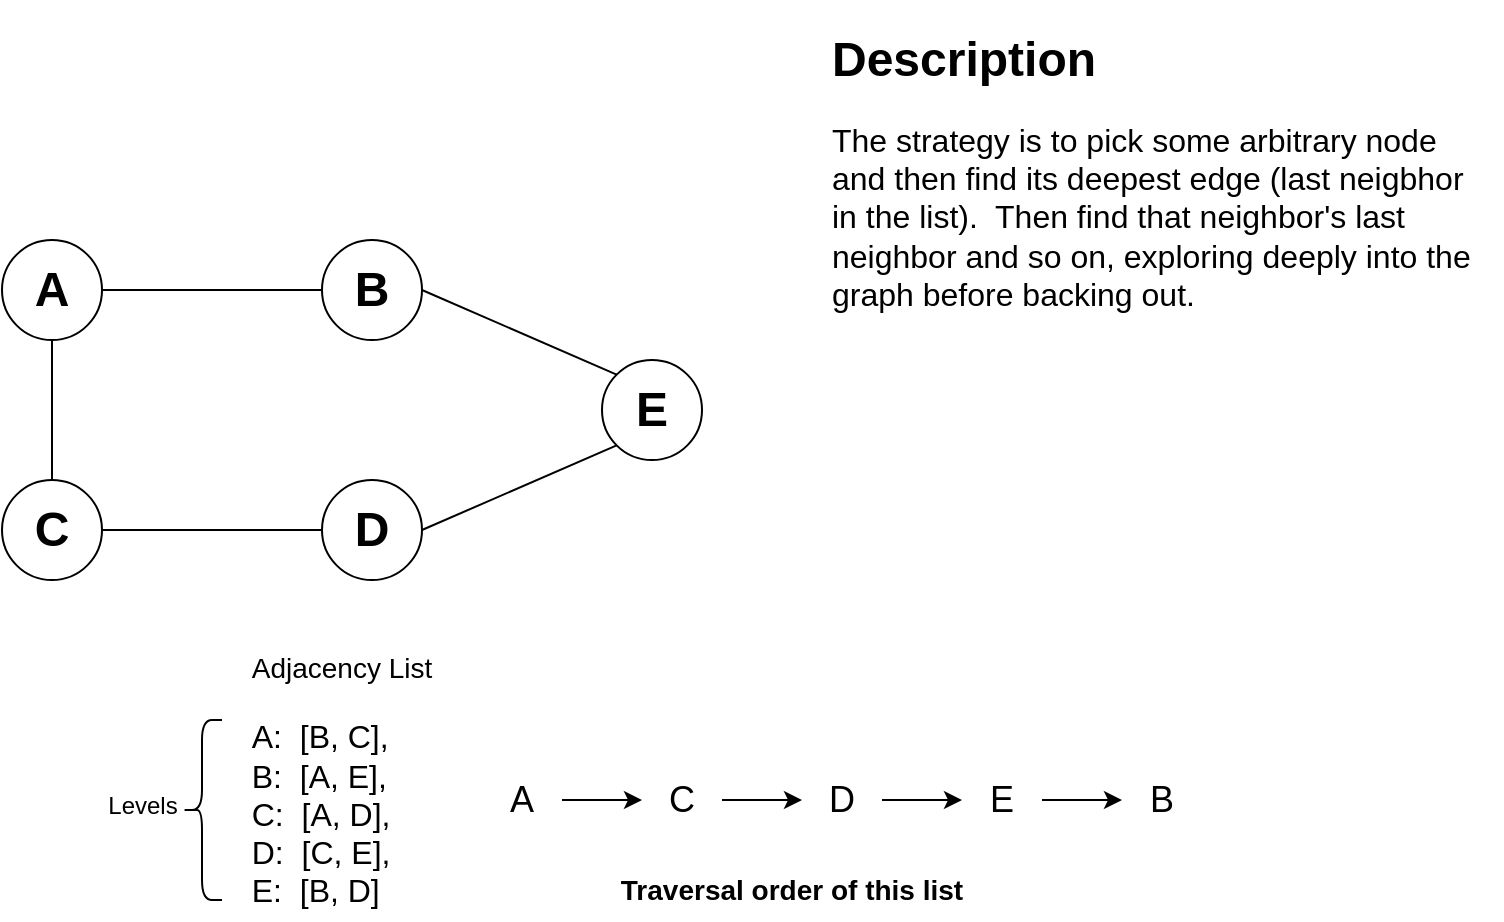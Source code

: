 <mxfile version="22.1.18" type="device">
  <diagram name="Page-1" id="-5k9ssh1PsKzDlXD9x-G">
    <mxGraphModel dx="884" dy="608" grid="1" gridSize="10" guides="1" tooltips="1" connect="1" arrows="1" fold="1" page="1" pageScale="1" pageWidth="850" pageHeight="1100" math="0" shadow="0">
      <root>
        <mxCell id="0" />
        <mxCell id="1" parent="0" />
        <mxCell id="tiV_Bwaeu-nq42nMazTf-9" style="rounded=0;orthogonalLoop=1;jettySize=auto;html=1;exitX=1;exitY=0.5;exitDx=0;exitDy=0;entryX=0;entryY=1;entryDx=0;entryDy=0;endArrow=none;endFill=0;" parent="1" source="tiV_Bwaeu-nq42nMazTf-1" target="tiV_Bwaeu-nq42nMazTf-5" edge="1">
          <mxGeometry relative="1" as="geometry" />
        </mxCell>
        <mxCell id="tiV_Bwaeu-nq42nMazTf-1" value="&lt;font style=&quot;font-size: 24px;&quot;&gt;&lt;b&gt;D&lt;/b&gt;&lt;/font&gt;" style="ellipse;whiteSpace=wrap;html=1;aspect=fixed;" parent="1" vertex="1">
          <mxGeometry x="200" y="420" width="50" height="50" as="geometry" />
        </mxCell>
        <mxCell id="tiV_Bwaeu-nq42nMazTf-8" style="rounded=0;orthogonalLoop=1;jettySize=auto;html=1;exitX=1;exitY=0.5;exitDx=0;exitDy=0;entryX=0;entryY=0;entryDx=0;entryDy=0;endArrow=none;endFill=0;" parent="1" source="tiV_Bwaeu-nq42nMazTf-2" target="tiV_Bwaeu-nq42nMazTf-5" edge="1">
          <mxGeometry relative="1" as="geometry" />
        </mxCell>
        <mxCell id="tiV_Bwaeu-nq42nMazTf-2" value="&lt;font style=&quot;font-size: 24px;&quot;&gt;&lt;b&gt;B&lt;/b&gt;&lt;/font&gt;" style="ellipse;whiteSpace=wrap;html=1;aspect=fixed;" parent="1" vertex="1">
          <mxGeometry x="200" y="300" width="50" height="50" as="geometry" />
        </mxCell>
        <mxCell id="tiV_Bwaeu-nq42nMazTf-6" style="rounded=0;orthogonalLoop=1;jettySize=auto;html=1;exitX=1;exitY=0.5;exitDx=0;exitDy=0;entryX=0;entryY=0.5;entryDx=0;entryDy=0;endArrow=none;endFill=0;" parent="1" source="tiV_Bwaeu-nq42nMazTf-3" target="tiV_Bwaeu-nq42nMazTf-2" edge="1">
          <mxGeometry relative="1" as="geometry" />
        </mxCell>
        <mxCell id="tiV_Bwaeu-nq42nMazTf-11" style="rounded=0;orthogonalLoop=1;jettySize=auto;html=1;exitX=0.5;exitY=1;exitDx=0;exitDy=0;entryX=0.5;entryY=0;entryDx=0;entryDy=0;endArrow=none;endFill=0;" parent="1" source="tiV_Bwaeu-nq42nMazTf-3" target="tiV_Bwaeu-nq42nMazTf-4" edge="1">
          <mxGeometry relative="1" as="geometry" />
        </mxCell>
        <mxCell id="tiV_Bwaeu-nq42nMazTf-3" value="&lt;font style=&quot;font-size: 24px;&quot;&gt;&lt;b&gt;A&lt;/b&gt;&lt;/font&gt;" style="ellipse;whiteSpace=wrap;html=1;aspect=fixed;" parent="1" vertex="1">
          <mxGeometry x="40" y="300" width="50" height="50" as="geometry" />
        </mxCell>
        <mxCell id="tiV_Bwaeu-nq42nMazTf-7" style="rounded=0;orthogonalLoop=1;jettySize=auto;html=1;exitX=1;exitY=0.5;exitDx=0;exitDy=0;entryX=0;entryY=0.5;entryDx=0;entryDy=0;endArrow=none;endFill=0;" parent="1" source="tiV_Bwaeu-nq42nMazTf-4" target="tiV_Bwaeu-nq42nMazTf-1" edge="1">
          <mxGeometry relative="1" as="geometry" />
        </mxCell>
        <mxCell id="tiV_Bwaeu-nq42nMazTf-4" value="&lt;font style=&quot;font-size: 24px;&quot;&gt;&lt;b&gt;C&lt;/b&gt;&lt;/font&gt;" style="ellipse;whiteSpace=wrap;html=1;aspect=fixed;" parent="1" vertex="1">
          <mxGeometry x="40" y="420" width="50" height="50" as="geometry" />
        </mxCell>
        <mxCell id="tiV_Bwaeu-nq42nMazTf-5" value="&lt;font style=&quot;font-size: 24px;&quot;&gt;&lt;b&gt;E&lt;/b&gt;&lt;/font&gt;" style="ellipse;whiteSpace=wrap;html=1;aspect=fixed;" parent="1" vertex="1">
          <mxGeometry x="340" y="360" width="50" height="50" as="geometry" />
        </mxCell>
        <mxCell id="-54qS4iDXfOwr83xHL2T-1" value="&lt;h1&gt;&lt;font style=&quot;font-size: 24px;&quot;&gt;Description&lt;/font&gt;&lt;/h1&gt;&lt;p&gt;&lt;font size=&quot;3&quot;&gt;The strategy is to pick some arbitrary node and then find its deepest edge (last neigbhor in the list).&amp;nbsp; Then find that neighbor&#39;s last neighbor and so on, exploring deeply into the graph before backing out.&lt;/font&gt;&lt;/p&gt;" style="text;html=1;strokeColor=none;fillColor=none;spacing=5;spacingTop=-20;whiteSpace=wrap;overflow=hidden;rounded=0;" parent="1" vertex="1">
          <mxGeometry x="450" y="190" width="340" height="180" as="geometry" />
        </mxCell>
        <mxCell id="-54qS4iDXfOwr83xHL2T-2" value="&lt;font style=&quot;font-size: 14px;&quot;&gt;Adjacency List&lt;br&gt;&lt;br&gt;&lt;/font&gt;&lt;div style=&quot;text-align: left;&quot;&gt;&lt;font size=&quot;3&quot;&gt;A:&amp;nbsp; [B, C],&lt;/font&gt;&lt;/div&gt;&lt;div style=&quot;text-align: left;&quot;&gt;&lt;font size=&quot;3&quot;&gt;B:&amp;nbsp; [A, E],&lt;br&gt;&lt;/font&gt;&lt;/div&gt;&lt;div style=&quot;text-align: left;&quot;&gt;&lt;font size=&quot;3&quot;&gt;C:&amp;nbsp; [A, D],&lt;br&gt;&lt;/font&gt;&lt;/div&gt;&lt;div style=&quot;text-align: left;&quot;&gt;&lt;font size=&quot;3&quot;&gt;D:&amp;nbsp; [C, E],&lt;br&gt;&lt;/font&gt;&lt;/div&gt;&lt;div style=&quot;text-align: left;&quot;&gt;&lt;font size=&quot;3&quot;&gt;E:&amp;nbsp; [B, D]&lt;/font&gt;&lt;br&gt;&lt;/div&gt;" style="text;html=1;strokeColor=none;fillColor=none;align=center;verticalAlign=middle;whiteSpace=wrap;rounded=0;" parent="1" vertex="1">
          <mxGeometry x="150" y="500" width="120" height="140" as="geometry" />
        </mxCell>
        <mxCell id="-54qS4iDXfOwr83xHL2T-10" style="edgeStyle=orthogonalEdgeStyle;rounded=0;orthogonalLoop=1;jettySize=auto;html=1;exitX=1;exitY=0.5;exitDx=0;exitDy=0;entryX=0;entryY=0.5;entryDx=0;entryDy=0;" parent="1" source="-54qS4iDXfOwr83xHL2T-3" target="-54qS4iDXfOwr83xHL2T-6" edge="1">
          <mxGeometry relative="1" as="geometry" />
        </mxCell>
        <mxCell id="-54qS4iDXfOwr83xHL2T-3" value="&lt;font style=&quot;font-size: 18px;&quot;&gt;A&lt;/font&gt;" style="text;html=1;strokeColor=none;fillColor=none;align=center;verticalAlign=middle;whiteSpace=wrap;rounded=0;" parent="1" vertex="1">
          <mxGeometry x="280" y="560" width="40" height="40" as="geometry" />
        </mxCell>
        <mxCell id="-54qS4iDXfOwr83xHL2T-11" style="edgeStyle=orthogonalEdgeStyle;rounded=0;orthogonalLoop=1;jettySize=auto;html=1;exitX=1;exitY=0.5;exitDx=0;exitDy=0;entryX=0;entryY=0.5;entryDx=0;entryDy=0;" parent="1" source="-54qS4iDXfOwr83xHL2T-6" target="-54qS4iDXfOwr83xHL2T-7" edge="1">
          <mxGeometry relative="1" as="geometry" />
        </mxCell>
        <mxCell id="-54qS4iDXfOwr83xHL2T-6" value="&lt;font style=&quot;font-size: 18px;&quot;&gt;C&lt;/font&gt;" style="text;html=1;strokeColor=none;fillColor=none;align=center;verticalAlign=middle;whiteSpace=wrap;rounded=0;" parent="1" vertex="1">
          <mxGeometry x="360" y="560" width="40" height="40" as="geometry" />
        </mxCell>
        <mxCell id="-54qS4iDXfOwr83xHL2T-12" style="edgeStyle=orthogonalEdgeStyle;rounded=0;orthogonalLoop=1;jettySize=auto;html=1;exitX=1;exitY=0.5;exitDx=0;exitDy=0;entryX=0;entryY=0.5;entryDx=0;entryDy=0;" parent="1" source="-54qS4iDXfOwr83xHL2T-7" target="-54qS4iDXfOwr83xHL2T-9" edge="1">
          <mxGeometry relative="1" as="geometry" />
        </mxCell>
        <mxCell id="-54qS4iDXfOwr83xHL2T-7" value="&lt;font style=&quot;font-size: 18px;&quot;&gt;D&lt;/font&gt;" style="text;html=1;strokeColor=none;fillColor=none;align=center;verticalAlign=middle;whiteSpace=wrap;rounded=0;" parent="1" vertex="1">
          <mxGeometry x="440" y="560" width="40" height="40" as="geometry" />
        </mxCell>
        <mxCell id="-54qS4iDXfOwr83xHL2T-8" value="&lt;font style=&quot;font-size: 18px;&quot;&gt;B&lt;/font&gt;" style="text;html=1;strokeColor=none;fillColor=none;align=center;verticalAlign=middle;whiteSpace=wrap;rounded=0;" parent="1" vertex="1">
          <mxGeometry x="600" y="560" width="40" height="40" as="geometry" />
        </mxCell>
        <mxCell id="-54qS4iDXfOwr83xHL2T-14" style="edgeStyle=orthogonalEdgeStyle;rounded=0;orthogonalLoop=1;jettySize=auto;html=1;exitX=1;exitY=0.5;exitDx=0;exitDy=0;entryX=0;entryY=0.5;entryDx=0;entryDy=0;" parent="1" source="-54qS4iDXfOwr83xHL2T-9" target="-54qS4iDXfOwr83xHL2T-8" edge="1">
          <mxGeometry relative="1" as="geometry" />
        </mxCell>
        <mxCell id="-54qS4iDXfOwr83xHL2T-9" value="&lt;font style=&quot;font-size: 18px;&quot;&gt;E&lt;/font&gt;" style="text;html=1;strokeColor=none;fillColor=none;align=center;verticalAlign=middle;whiteSpace=wrap;rounded=0;" parent="1" vertex="1">
          <mxGeometry x="520" y="560" width="40" height="40" as="geometry" />
        </mxCell>
        <mxCell id="-54qS4iDXfOwr83xHL2T-15" value="&lt;font style=&quot;font-size: 14px;&quot;&gt;&lt;b&gt;Traversal order of this list&lt;/b&gt;&lt;/font&gt;" style="text;html=1;strokeColor=none;fillColor=none;align=center;verticalAlign=middle;whiteSpace=wrap;rounded=0;" parent="1" vertex="1">
          <mxGeometry x="340" y="610" width="190" height="30" as="geometry" />
        </mxCell>
        <mxCell id="dPivJ4php4I5KJR-CQwI-1" value="" style="shape=curlyBracket;whiteSpace=wrap;html=1;rounded=1;labelPosition=left;verticalLabelPosition=middle;align=right;verticalAlign=middle;" vertex="1" parent="1">
          <mxGeometry x="130" y="540" width="20" height="90" as="geometry" />
        </mxCell>
        <mxCell id="dPivJ4php4I5KJR-CQwI-2" value="Levels" style="text;html=1;align=center;verticalAlign=middle;resizable=0;points=[];autosize=1;strokeColor=none;fillColor=none;" vertex="1" parent="1">
          <mxGeometry x="80" y="568" width="60" height="30" as="geometry" />
        </mxCell>
      </root>
    </mxGraphModel>
  </diagram>
</mxfile>
